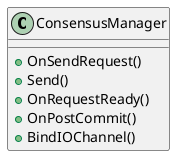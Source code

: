 # PlantUML Editor

1. select template
2. write uml diagram

@startuml

class ConsensusManager {
    +OnSendRequest()
    +Send()
    +OnRequestReady()
    +OnPostCommit()
    +BindIOChannel()
}

@enduml
